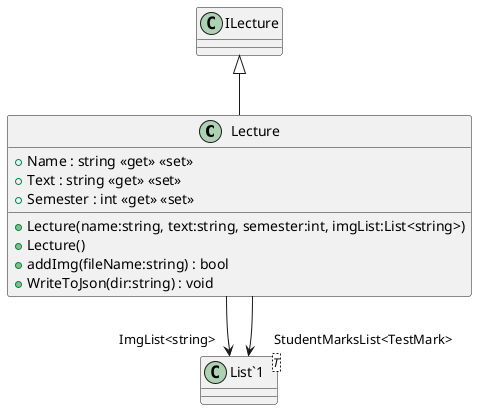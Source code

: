 @startuml
class Lecture {
    + Lecture(name:string, text:string, semester:int, imgList:List<string>)
    + Lecture()
    + Name : string <<get>> <<set>>
    + Text : string <<get>> <<set>>
    + Semester : int <<get>> <<set>>
    + addImg(fileName:string) : bool
    + WriteToJson(dir:string) : void
}
class "List`1"<T> {
}
ILecture <|-- Lecture
Lecture --> "ImgList<string>" "List`1"
Lecture --> "StudentMarksList<TestMark>" "List`1"
@enduml
